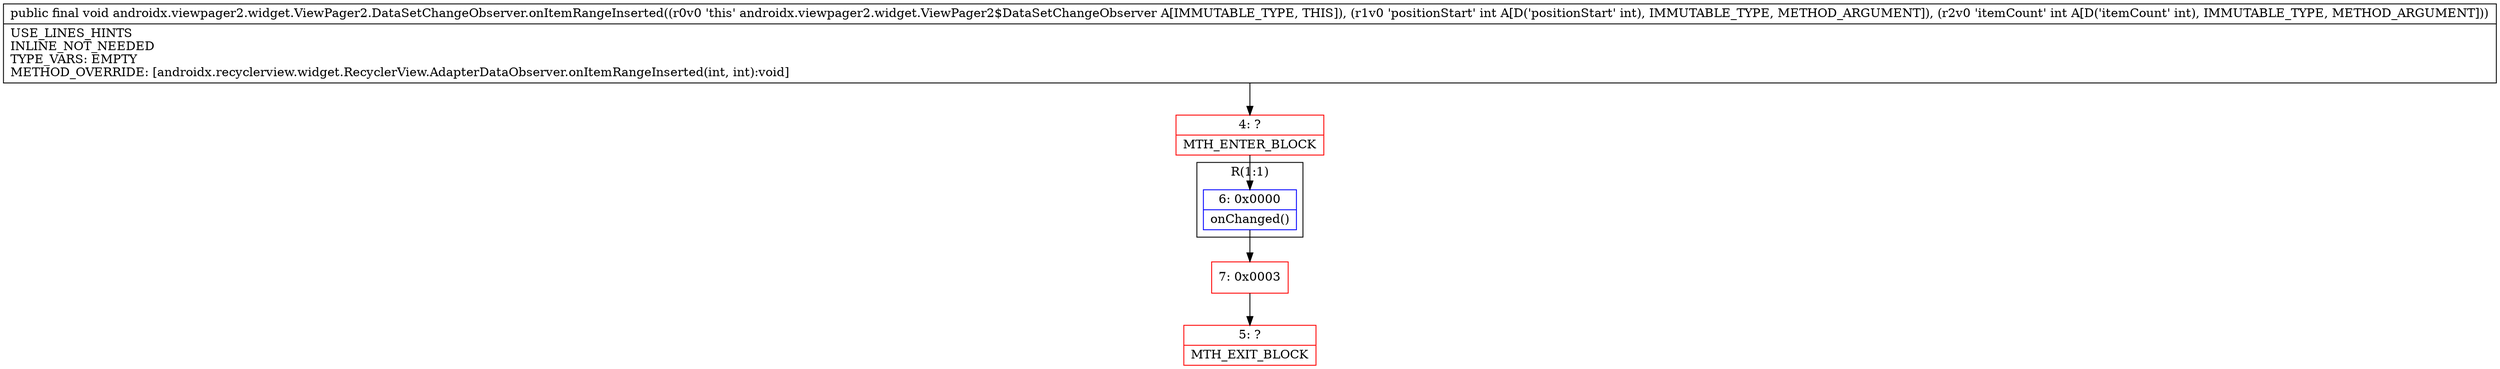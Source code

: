 digraph "CFG forandroidx.viewpager2.widget.ViewPager2.DataSetChangeObserver.onItemRangeInserted(II)V" {
subgraph cluster_Region_1929170230 {
label = "R(1:1)";
node [shape=record,color=blue];
Node_6 [shape=record,label="{6\:\ 0x0000|onChanged()\l}"];
}
Node_4 [shape=record,color=red,label="{4\:\ ?|MTH_ENTER_BLOCK\l}"];
Node_7 [shape=record,color=red,label="{7\:\ 0x0003}"];
Node_5 [shape=record,color=red,label="{5\:\ ?|MTH_EXIT_BLOCK\l}"];
MethodNode[shape=record,label="{public final void androidx.viewpager2.widget.ViewPager2.DataSetChangeObserver.onItemRangeInserted((r0v0 'this' androidx.viewpager2.widget.ViewPager2$DataSetChangeObserver A[IMMUTABLE_TYPE, THIS]), (r1v0 'positionStart' int A[D('positionStart' int), IMMUTABLE_TYPE, METHOD_ARGUMENT]), (r2v0 'itemCount' int A[D('itemCount' int), IMMUTABLE_TYPE, METHOD_ARGUMENT]))  | USE_LINES_HINTS\lINLINE_NOT_NEEDED\lTYPE_VARS: EMPTY\lMETHOD_OVERRIDE: [androidx.recyclerview.widget.RecyclerView.AdapterDataObserver.onItemRangeInserted(int, int):void]\l}"];
MethodNode -> Node_4;Node_6 -> Node_7;
Node_4 -> Node_6;
Node_7 -> Node_5;
}

